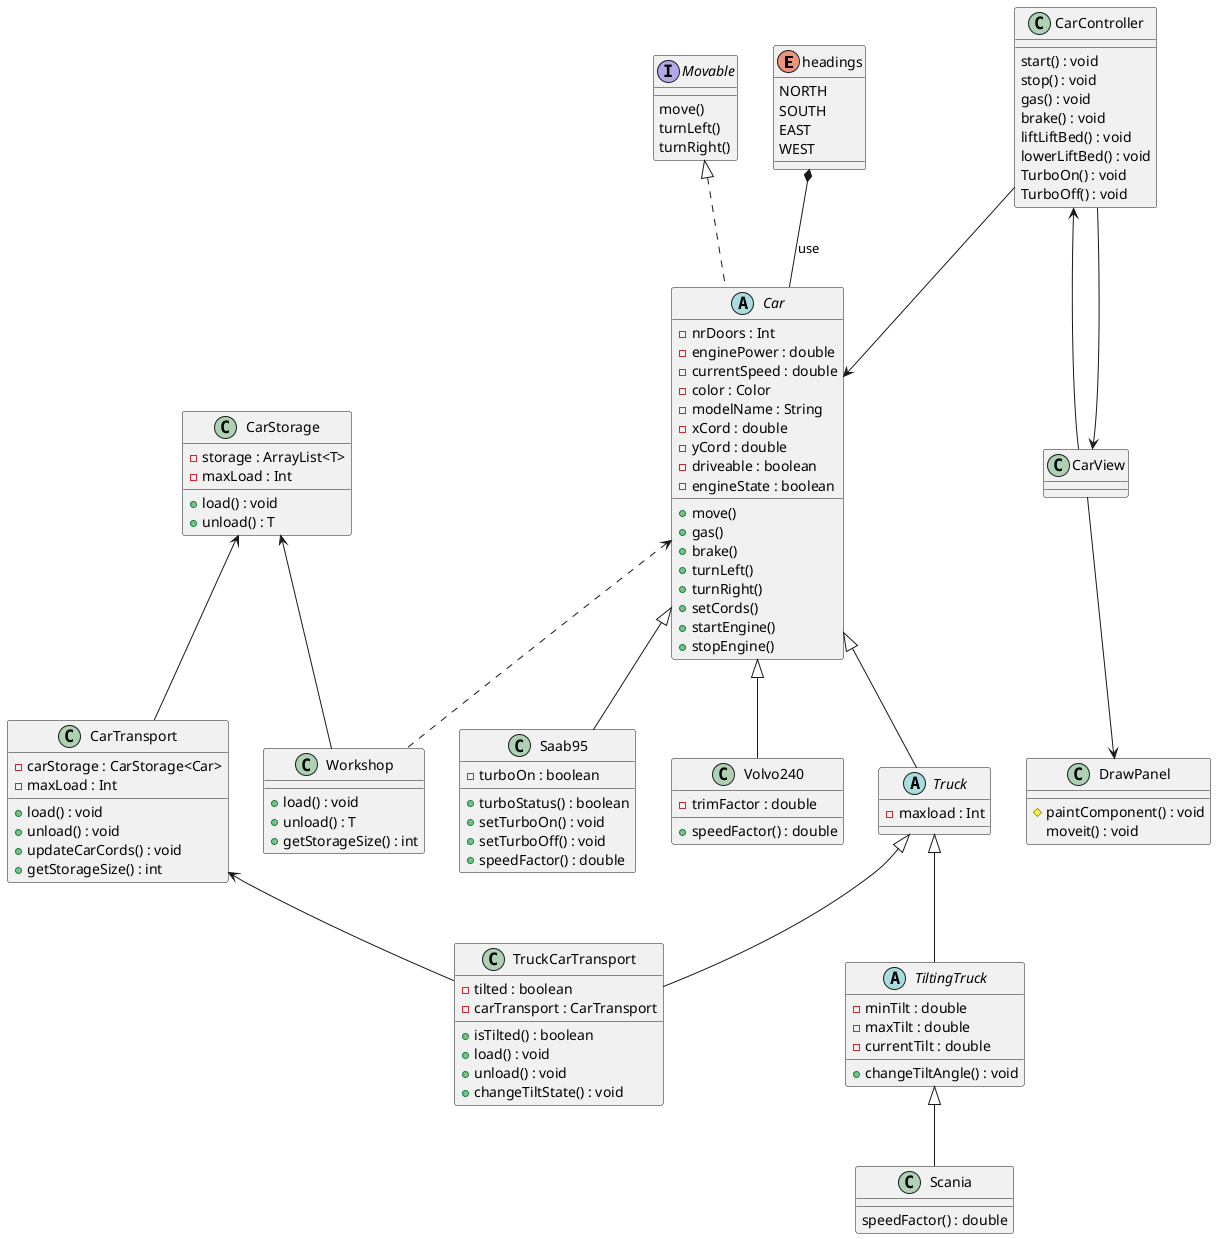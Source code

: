 @startuml
'https://plantuml.com/class-diagram

enum headings {
NORTH
SOUTH
EAST
WEST
}

abstract class Car {
- nrDoors : Int
- enginePower : double
- currentSpeed : double
- color : Color
- modelName : String
- xCord : double
- yCord : double
- driveable : boolean
- engineState : boolean

+ move()
+ gas()
+ brake()
+ turnLeft()
+ turnRight()
+ setCords()
+ startEngine()
+ stopEngine()
}

abstract class Truck {
- maxload : Int
}

abstract class TiltingTruck {
+ changeTiltAngle() : void

- minTilt : double
- maxTilt : double
- currentTilt : double
}

class CarController {
start() : void
stop() : void
gas() : void
brake() : void
liftLiftBed() : void
lowerLiftBed() : void
TurboOn() : void
TurboOff() : void
}

class CarStorage {
+ load() : void
+ unload() : T

- storage : ArrayList<T>
- maxLoad : Int
}
class CarTransport {
+ load() : void
+ unload() : void
+ updateCarCords() : void
+ getStorageSize() : int

- carStorage : CarStorage<Car>
- maxLoad : Int
}

class CarView {

}
class DrawPanel {
# paintComponent() : void
moveit() : void
}
class Saab95 {
+ turboStatus() : boolean
+ setTurboOn() : void
+ setTurboOff() : void
+ speedFactor() : double

- turboOn : boolean
}

class Scania {
speedFactor() : double
}

class TruckCarTransport {
+ isTilted() : boolean
+ load() : void
+ unload() : void
+ changeTiltState() : void

- tilted : boolean
- carTransport : CarTransport
}

class Volvo240 {
+ speedFactor() : double

- trimFactor : double
}

class Workshop {
+ load() : void
+ unload() : T
+ getStorageSize() : int
}

interface Movable {
move()
turnLeft()
turnRight()
}

Movable <|.. Car
headings *-- Car : use
Car <|-- Truck
Car <|-- Volvo240
Car <|-- Saab95
Truck <|-- TiltingTruck
TiltingTruck <|-- Scania
Truck <|-- TruckCarTransport
CarStorage <-- CarTransport
CarStorage <-- Workshop
CarTransport <-- TruckCarTransport
Car <.. Workshop

CarView <-- CarController
CarController <-- CarView
CarView --> DrawPanel

CarController --> Car

@enduml